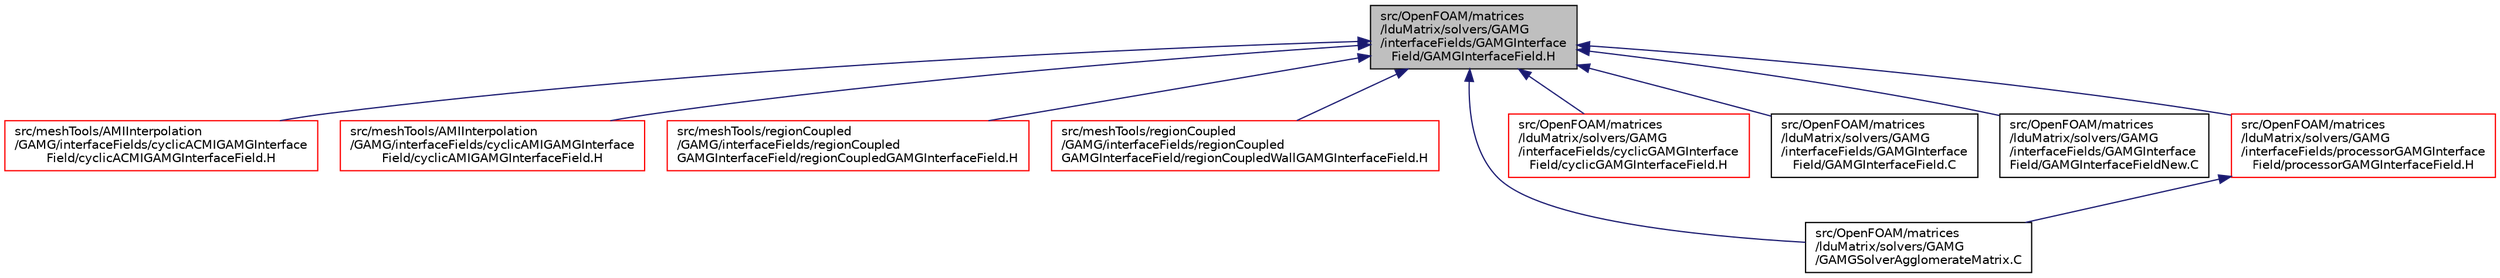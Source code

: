 digraph "src/OpenFOAM/matrices/lduMatrix/solvers/GAMG/interfaceFields/GAMGInterfaceField/GAMGInterfaceField.H"
{
  bgcolor="transparent";
  edge [fontname="Helvetica",fontsize="10",labelfontname="Helvetica",labelfontsize="10"];
  node [fontname="Helvetica",fontsize="10",shape=record];
  Node1 [label="src/OpenFOAM/matrices\l/lduMatrix/solvers/GAMG\l/interfaceFields/GAMGInterface\lField/GAMGInterfaceField.H",height=0.2,width=0.4,color="black", fillcolor="grey75", style="filled", fontcolor="black"];
  Node1 -> Node2 [dir="back",color="midnightblue",fontsize="10",style="solid",fontname="Helvetica"];
  Node2 [label="src/meshTools/AMIInterpolation\l/GAMG/interfaceFields/cyclicACMIGAMGInterface\lField/cyclicACMIGAMGInterfaceField.H",height=0.2,width=0.4,color="red",URL="$a07505.html"];
  Node1 -> Node3 [dir="back",color="midnightblue",fontsize="10",style="solid",fontname="Helvetica"];
  Node3 [label="src/meshTools/AMIInterpolation\l/GAMG/interfaceFields/cyclicAMIGAMGInterface\lField/cyclicAMIGAMGInterfaceField.H",height=0.2,width=0.4,color="red",URL="$a07507.html"];
  Node1 -> Node4 [dir="back",color="midnightblue",fontsize="10",style="solid",fontname="Helvetica"];
  Node4 [label="src/meshTools/regionCoupled\l/GAMG/interfaceFields/regionCoupled\lGAMGInterfaceField/regionCoupledGAMGInterfaceField.H",height=0.2,width=0.4,color="red",URL="$a07634.html"];
  Node1 -> Node5 [dir="back",color="midnightblue",fontsize="10",style="solid",fontname="Helvetica"];
  Node5 [label="src/meshTools/regionCoupled\l/GAMG/interfaceFields/regionCoupled\lGAMGInterfaceField/regionCoupledWallGAMGInterfaceField.H",height=0.2,width=0.4,color="red",URL="$a07636.html"];
  Node1 -> Node6 [dir="back",color="midnightblue",fontsize="10",style="solid",fontname="Helvetica"];
  Node6 [label="src/OpenFOAM/matrices\l/lduMatrix/solvers/GAMG\l/GAMGSolverAgglomerateMatrix.C",height=0.2,width=0.4,color="black",URL="$a08704.html"];
  Node1 -> Node7 [dir="back",color="midnightblue",fontsize="10",style="solid",fontname="Helvetica"];
  Node7 [label="src/OpenFOAM/matrices\l/lduMatrix/solvers/GAMG\l/interfaceFields/cyclicGAMGInterface\lField/cyclicGAMGInterfaceField.H",height=0.2,width=0.4,color="red",URL="$a08709.html"];
  Node1 -> Node8 [dir="back",color="midnightblue",fontsize="10",style="solid",fontname="Helvetica"];
  Node8 [label="src/OpenFOAM/matrices\l/lduMatrix/solvers/GAMG\l/interfaceFields/GAMGInterface\lField/GAMGInterfaceField.C",height=0.2,width=0.4,color="black",URL="$a08710.html"];
  Node1 -> Node9 [dir="back",color="midnightblue",fontsize="10",style="solid",fontname="Helvetica"];
  Node9 [label="src/OpenFOAM/matrices\l/lduMatrix/solvers/GAMG\l/interfaceFields/GAMGInterface\lField/GAMGInterfaceFieldNew.C",height=0.2,width=0.4,color="black",URL="$a08712.html"];
  Node1 -> Node10 [dir="back",color="midnightblue",fontsize="10",style="solid",fontname="Helvetica"];
  Node10 [label="src/OpenFOAM/matrices\l/lduMatrix/solvers/GAMG\l/interfaceFields/processorGAMGInterface\lField/processorGAMGInterfaceField.H",height=0.2,width=0.4,color="red",URL="$a08716.html"];
  Node10 -> Node6 [dir="back",color="midnightblue",fontsize="10",style="solid",fontname="Helvetica"];
}
